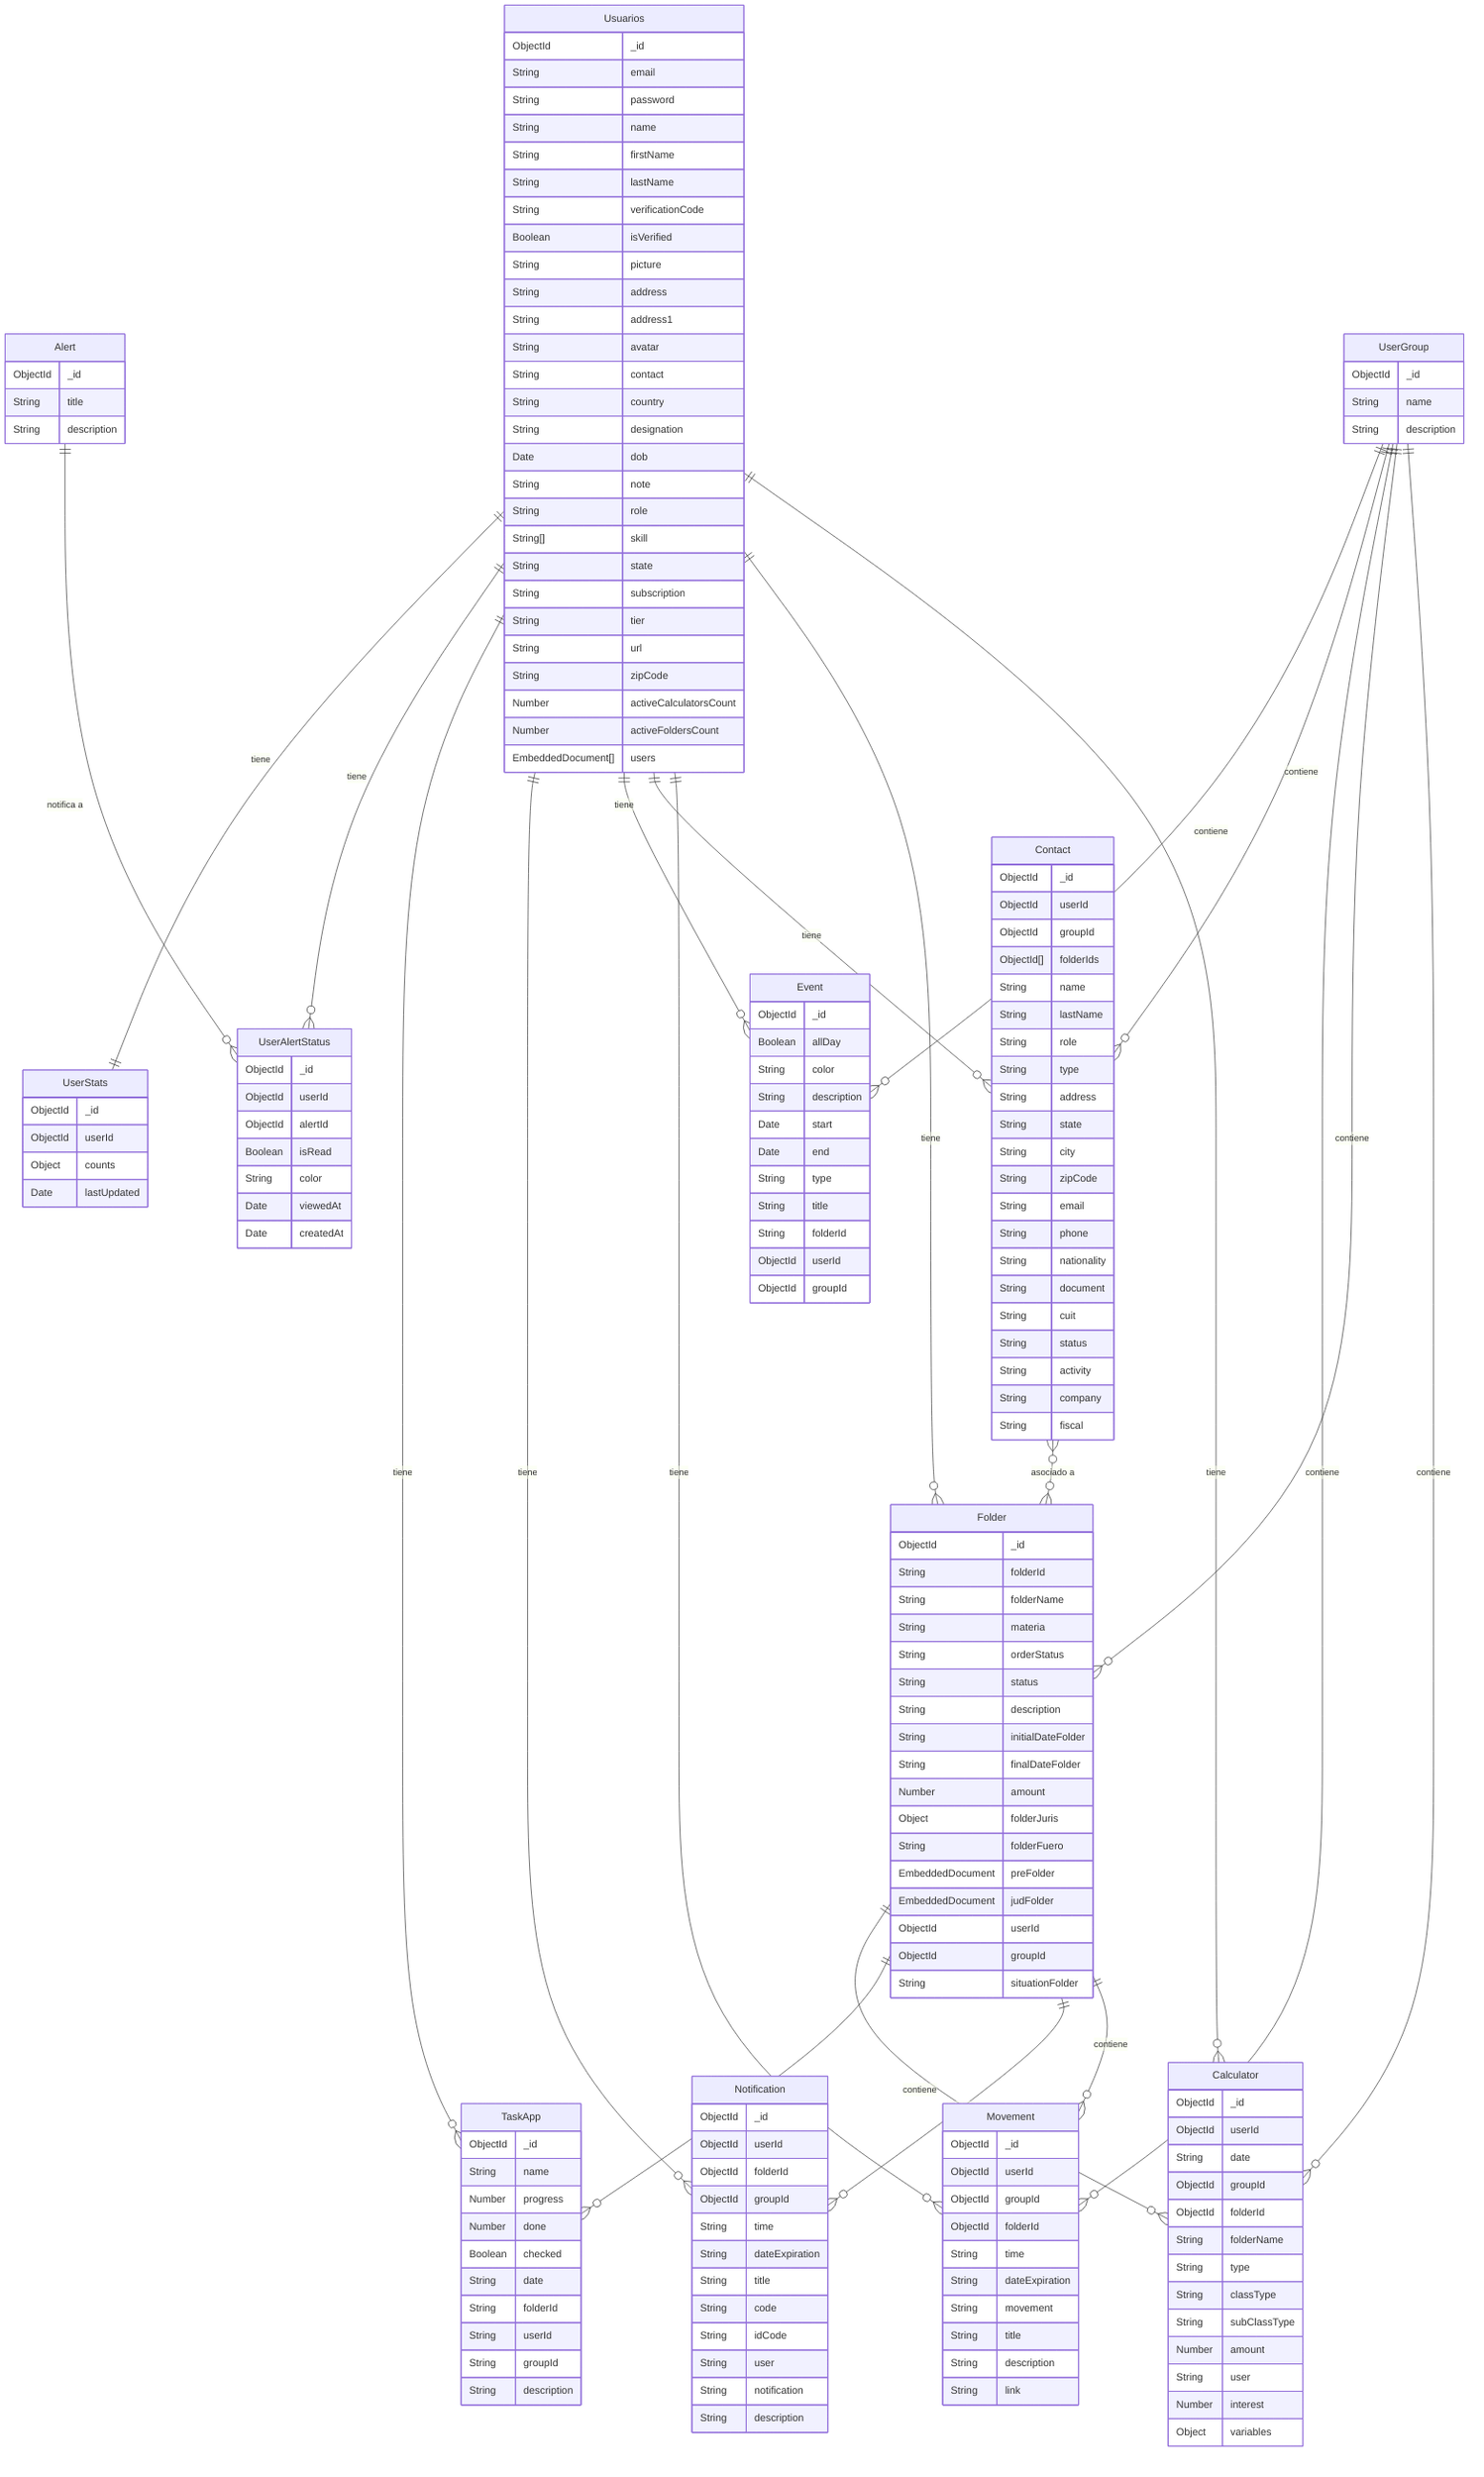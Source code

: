 erDiagram
    Usuarios ||--o{ Calculator : "tiene"
    Usuarios ||--o{ Folder : "tiene"
    Usuarios ||--o{ Movement : "tiene"
    Usuarios ||--o{ Contact : "tiene"
    Usuarios ||--o{ Event : "tiene"
    Usuarios ||--o{ Notification : "tiene"
    Usuarios ||--o{ TaskApp : "tiene"
    Usuarios ||--o{ UserAlertStatus : "tiene"
    Usuarios ||--|| UserStats : "tiene"
    
    UserGroup ||--o{ Calculator : "contiene"
    UserGroup ||--o{ Folder : "contiene"
    UserGroup ||--o{ Movement : "contiene"
    UserGroup ||--o{ Contact : "contiene"
    UserGroup ||--o{ Event : "contiene"
    
    Folder ||--o{ Movement : "contiene"
    Folder ||--o{ Notification : "contiene"
    Folder ||--o{ TaskApp : "contiene"
    Folder ||--o{ Calculator : "contiene"
    
    Contact }o--o{ Folder : "asociado a"
    
    Alert ||--o{ UserAlertStatus : "notifica a"
    
    Usuarios {
        ObjectId _id
        String email
        String password
        String name
        String firstName
        String lastName
        String verificationCode
        Boolean isVerified
        String picture
        String address
        String address1
        String avatar
        String contact
        String country
        String designation
        Date dob
        String note
        String role
        String[] skill
        String state
        String subscription
        String tier
        String url
        String zipCode
        Number activeCalculatorsCount
        Number activeFoldersCount
        EmbeddedDocument[] users
    }
    
    UserStats {
        ObjectId _id
        ObjectId userId
        Object counts
        Date lastUpdated
    }
    
    Calculator {
        ObjectId _id
        ObjectId userId
        String date
        ObjectId groupId
        ObjectId folderId
        String folderName
        String type
        String classType
        String subClassType
        Number amount
        String user
        Number interest
        Object variables
    }
    
    Folder {
        ObjectId _id
        String folderId
        String folderName
        String materia
        String orderStatus
        String status
        String description
        String initialDateFolder
        String finalDateFolder
        Number amount
        Object folderJuris
        String folderFuero
        EmbeddedDocument preFolder
        EmbeddedDocument judFolder
        ObjectId userId
        ObjectId groupId
        String situationFolder
    }
    
    Movement {
        ObjectId _id
        ObjectId userId
        ObjectId groupId
        ObjectId folderId
        String time
        String dateExpiration
        String movement
        String title
        String description
        String link
    }
    
    Contact {
        ObjectId _id
        ObjectId userId
        ObjectId groupId
        ObjectId[] folderIds
        String name
        String lastName
        String role
        String type
        String address
        String state
        String city
        String zipCode
        String email
        String phone
        String nationality
        String document
        String cuit
        String status
        String activity
        String company
        String fiscal
    }
    
    Event {
        ObjectId _id
        Boolean allDay
        String color
        String description
        Date start
        Date end
        String type
        String title
        String folderId
        ObjectId userId
        ObjectId groupId
    }
    
    Notification {
        ObjectId _id
        ObjectId userId
        ObjectId folderId
        ObjectId groupId
        String time
        String dateExpiration
        String title
        String code
        String idCode
        String user
        String notification
        String description
    }
    
    TaskApp {
        ObjectId _id
        String name
        Number progress
        Number done
        Boolean checked
        String date
        String folderId
        String userId
        String groupId
        String description
    }
    
    UserAlertStatus {
        ObjectId _id
        ObjectId userId
        ObjectId alertId
        Boolean isRead
        String color
        Date viewedAt
        Date createdAt
    }
    
    Alert {
        ObjectId _id
        String title
        String description
    }
    
    UserGroup {
        ObjectId _id
        String name
        String description
    }